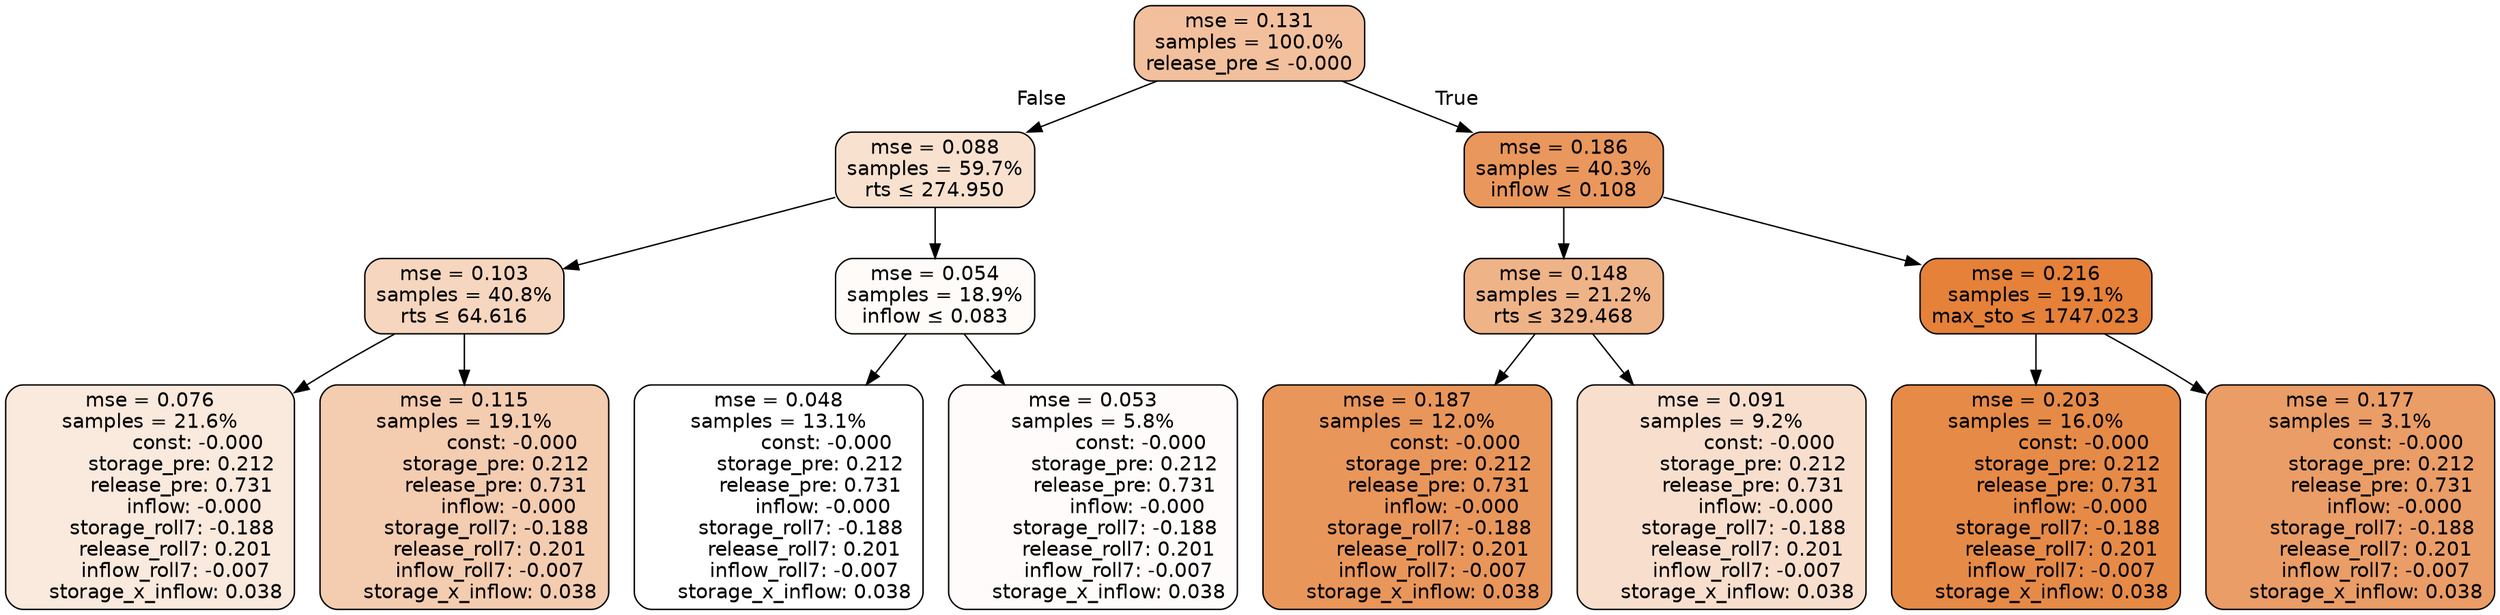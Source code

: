 digraph tree {
node [shape=rectangle, style="filled, rounded", color="black", fontname=helvetica] ;
edge [fontname=helvetica] ;
	"0" [label="mse = 0.131
samples = 100.0%
release_pre &le; -0.000", fillcolor="#f2c09d"]
	"1" [label="mse = 0.088
samples = 59.7%
rts &le; 274.950", fillcolor="#f8e1cf"]
	"2" [label="mse = 0.103
samples = 40.8%
rts &le; 64.616", fillcolor="#f6d6be"]
	"3" [label="mse = 0.076
samples = 21.6%
               const: -0.000
          storage_pre: 0.212
          release_pre: 0.731
              inflow: -0.000
       storage_roll7: -0.188
        release_roll7: 0.201
        inflow_roll7: -0.007
     storage_x_inflow: 0.038", fillcolor="#fae9dd"]
	"4" [label="mse = 0.115
samples = 19.1%
               const: -0.000
          storage_pre: 0.212
          release_pre: 0.731
              inflow: -0.000
       storage_roll7: -0.188
        release_roll7: 0.201
        inflow_roll7: -0.007
     storage_x_inflow: 0.038", fillcolor="#f4ccb0"]
	"5" [label="mse = 0.054
samples = 18.9%
inflow &le; 0.083", fillcolor="#fefbf8"]
	"6" [label="mse = 0.048
samples = 13.1%
               const: -0.000
          storage_pre: 0.212
          release_pre: 0.731
              inflow: -0.000
       storage_roll7: -0.188
        release_roll7: 0.201
        inflow_roll7: -0.007
     storage_x_inflow: 0.038", fillcolor="#ffffff"]
	"7" [label="mse = 0.053
samples = 5.8%
               const: -0.000
          storage_pre: 0.212
          release_pre: 0.731
              inflow: -0.000
       storage_roll7: -0.188
        release_roll7: 0.201
        inflow_roll7: -0.007
     storage_x_inflow: 0.038", fillcolor="#fefbfa"]
	"8" [label="mse = 0.186
samples = 40.3%
inflow &le; 0.108", fillcolor="#e9975c"]
	"9" [label="mse = 0.148
samples = 21.2%
rts &le; 329.468", fillcolor="#efb388"]
	"10" [label="mse = 0.187
samples = 12.0%
               const: -0.000
          storage_pre: 0.212
          release_pre: 0.731
              inflow: -0.000
       storage_roll7: -0.188
        release_roll7: 0.201
        inflow_roll7: -0.007
     storage_x_inflow: 0.038", fillcolor="#e9965b"]
	"11" [label="mse = 0.091
samples = 9.2%
               const: -0.000
          storage_pre: 0.212
          release_pre: 0.731
              inflow: -0.000
       storage_roll7: -0.188
        release_roll7: 0.201
        inflow_roll7: -0.007
     storage_x_inflow: 0.038", fillcolor="#f8dfcd"]
	"12" [label="mse = 0.216
samples = 19.1%
max_sto &le; 1747.023", fillcolor="#e58139"]
	"13" [label="mse = 0.203
samples = 16.0%
               const: -0.000
          storage_pre: 0.212
          release_pre: 0.731
              inflow: -0.000
       storage_roll7: -0.188
        release_roll7: 0.201
        inflow_roll7: -0.007
     storage_x_inflow: 0.038", fillcolor="#e68a47"]
	"14" [label="mse = 0.177
samples = 3.1%
               const: -0.000
          storage_pre: 0.212
          release_pre: 0.731
              inflow: -0.000
       storage_roll7: -0.188
        release_roll7: 0.201
        inflow_roll7: -0.007
     storage_x_inflow: 0.038", fillcolor="#ea9d66"]

	"0" -> "1" [labeldistance=2.5, labelangle=45, headlabel="False"]
	"1" -> "2"
	"2" -> "3"
	"2" -> "4"
	"1" -> "5"
	"5" -> "6"
	"5" -> "7"
	"0" -> "8" [labeldistance=2.5, labelangle=-45, headlabel="True"]
	"8" -> "9"
	"9" -> "10"
	"9" -> "11"
	"8" -> "12"
	"12" -> "13"
	"12" -> "14"
}